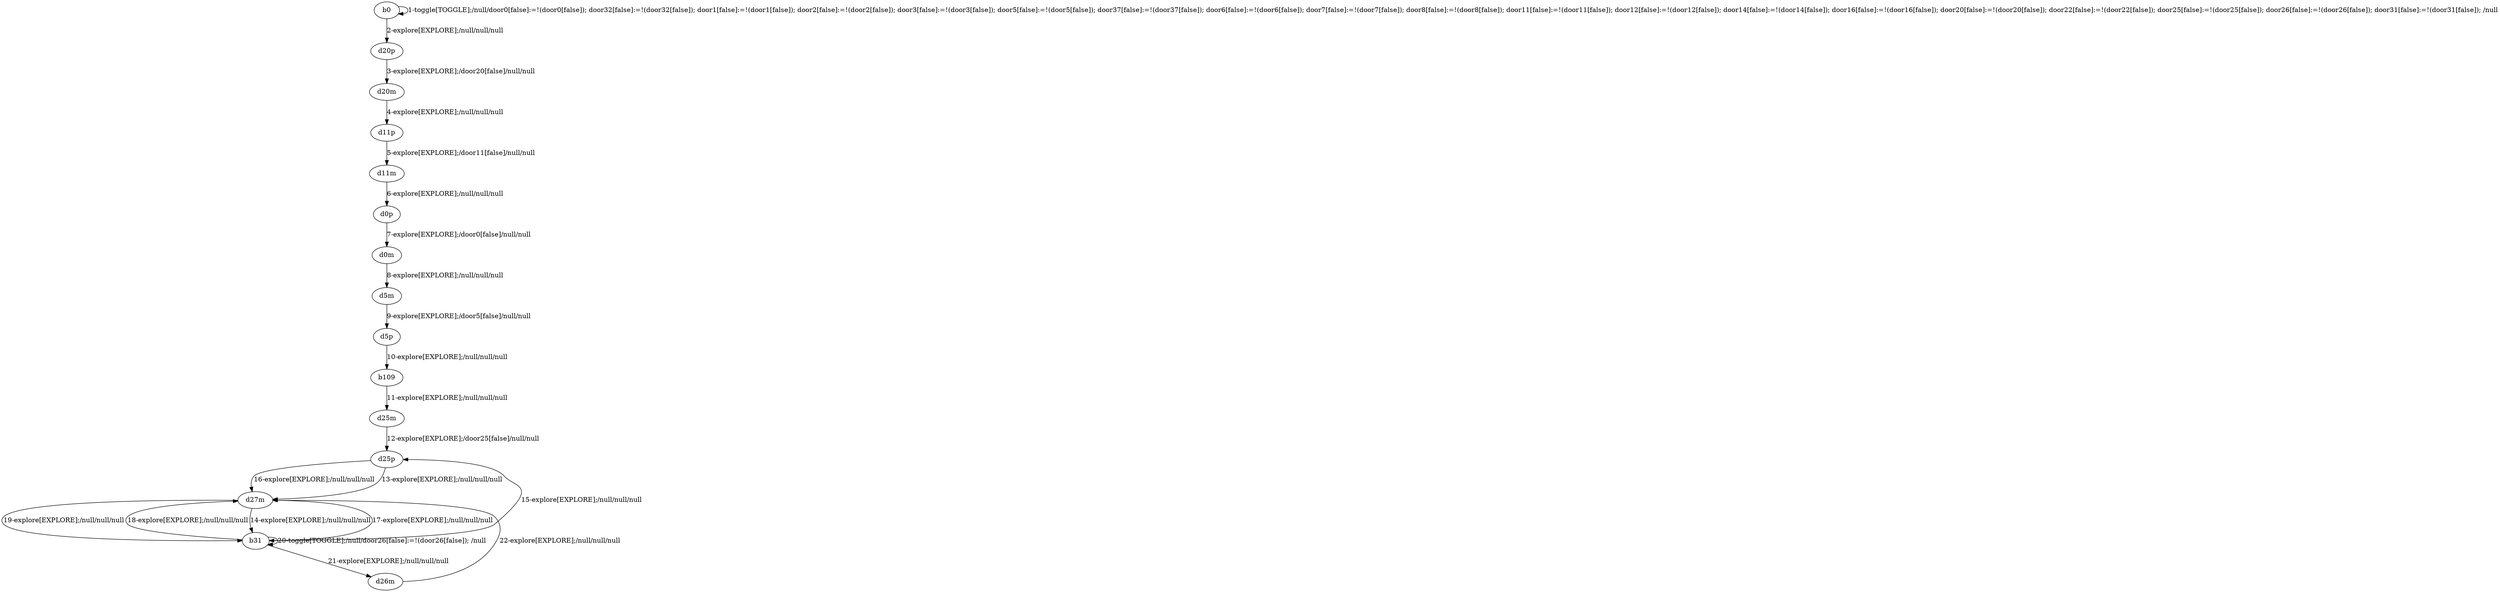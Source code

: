 # Total number of goals covered by this test: 2
# d27m --> b31
# b31 --> b31

digraph g {
"b0" -> "b0" [label = "1-toggle[TOGGLE];/null/door0[false]:=!(door0[false]); door32[false]:=!(door32[false]); door1[false]:=!(door1[false]); door2[false]:=!(door2[false]); door3[false]:=!(door3[false]); door5[false]:=!(door5[false]); door37[false]:=!(door37[false]); door6[false]:=!(door6[false]); door7[false]:=!(door7[false]); door8[false]:=!(door8[false]); door11[false]:=!(door11[false]); door12[false]:=!(door12[false]); door14[false]:=!(door14[false]); door16[false]:=!(door16[false]); door20[false]:=!(door20[false]); door22[false]:=!(door22[false]); door25[false]:=!(door25[false]); door26[false]:=!(door26[false]); door31[false]:=!(door31[false]); /null"];
"b0" -> "d20p" [label = "2-explore[EXPLORE];/null/null/null"];
"d20p" -> "d20m" [label = "3-explore[EXPLORE];/door20[false]/null/null"];
"d20m" -> "d11p" [label = "4-explore[EXPLORE];/null/null/null"];
"d11p" -> "d11m" [label = "5-explore[EXPLORE];/door11[false]/null/null"];
"d11m" -> "d0p" [label = "6-explore[EXPLORE];/null/null/null"];
"d0p" -> "d0m" [label = "7-explore[EXPLORE];/door0[false]/null/null"];
"d0m" -> "d5m" [label = "8-explore[EXPLORE];/null/null/null"];
"d5m" -> "d5p" [label = "9-explore[EXPLORE];/door5[false]/null/null"];
"d5p" -> "b109" [label = "10-explore[EXPLORE];/null/null/null"];
"b109" -> "d25m" [label = "11-explore[EXPLORE];/null/null/null"];
"d25m" -> "d25p" [label = "12-explore[EXPLORE];/door25[false]/null/null"];
"d25p" -> "d27m" [label = "13-explore[EXPLORE];/null/null/null"];
"d27m" -> "b31" [label = "14-explore[EXPLORE];/null/null/null"];
"b31" -> "d25p" [label = "15-explore[EXPLORE];/null/null/null"];
"d25p" -> "d27m" [label = "16-explore[EXPLORE];/null/null/null"];
"d27m" -> "b31" [label = "17-explore[EXPLORE];/null/null/null"];
"b31" -> "d27m" [label = "18-explore[EXPLORE];/null/null/null"];
"d27m" -> "b31" [label = "19-explore[EXPLORE];/null/null/null"];
"b31" -> "b31" [label = "20-toggle[TOGGLE];/null/door26[false]:=!(door26[false]); /null"];
"b31" -> "d26m" [label = "21-explore[EXPLORE];/null/null/null"];
"d26m" -> "d27m" [label = "22-explore[EXPLORE];/null/null/null"];
}